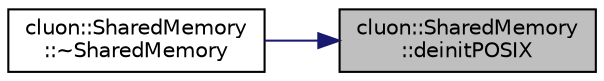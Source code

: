 digraph "cluon::SharedMemory::deinitPOSIX"
{
 // LATEX_PDF_SIZE
  edge [fontname="Helvetica",fontsize="10",labelfontname="Helvetica",labelfontsize="10"];
  node [fontname="Helvetica",fontsize="10",shape=record];
  rankdir="RL";
  Node1 [label="cluon::SharedMemory\l::deinitPOSIX",height=0.2,width=0.4,color="black", fillcolor="grey75", style="filled", fontcolor="black",tooltip=" "];
  Node1 -> Node2 [dir="back",color="midnightblue",fontsize="10",style="solid",fontname="Helvetica"];
  Node2 [label="cluon::SharedMemory\l::~SharedMemory",height=0.2,width=0.4,color="black", fillcolor="white", style="filled",URL="$classcluon_1_1SharedMemory.html#abece6ca0b0c8cd19d058aa3d2343e4e3",tooltip=" "];
}
